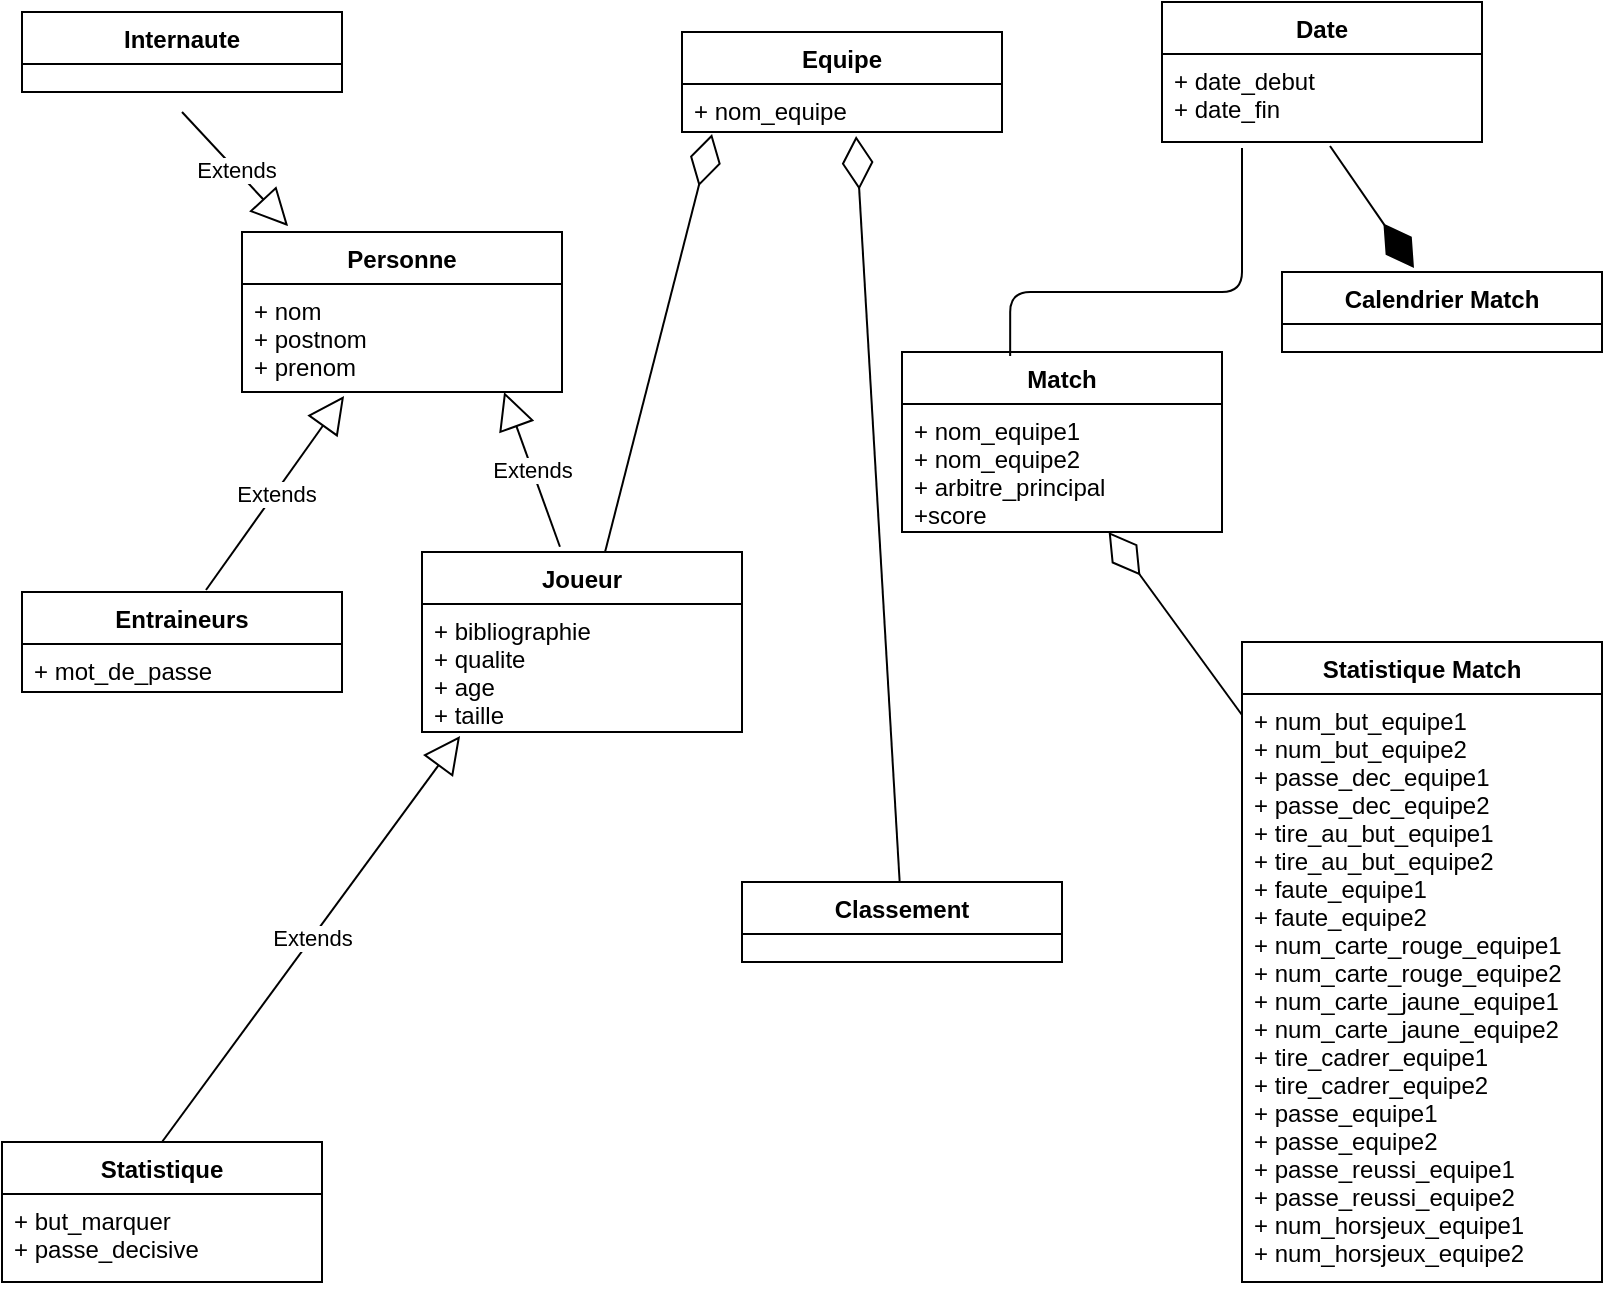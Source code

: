 <mxfile version="12.2.4" pages="1"><diagram id="Iy4sZwDI2F2iJTEgUoI2" name="Page-1"><mxGraphModel dx="760" dy="434" grid="1" gridSize="10" guides="1" tooltips="1" connect="1" arrows="1" fold="1" page="1" pageScale="1" pageWidth="827" pageHeight="1169" math="0" shadow="0"><root><mxCell id="0"/><mxCell id="1" parent="0"/><mxCell id="3" value="Personne" style="swimlane;fontStyle=1;align=center;verticalAlign=top;childLayout=stackLayout;horizontal=1;startSize=26;horizontalStack=0;resizeParent=1;resizeParentMax=0;resizeLast=0;collapsible=1;marginBottom=0;" parent="1" vertex="1"><mxGeometry x="140" y="120" width="160" height="80" as="geometry"/></mxCell><mxCell id="4" value="+ nom&#10;+ postnom&#10;+ prenom&#10;" style="text;strokeColor=none;fillColor=none;align=left;verticalAlign=top;spacingLeft=4;spacingRight=4;overflow=hidden;rotatable=0;points=[[0,0.5],[1,0.5]];portConstraint=eastwest;" parent="3" vertex="1"><mxGeometry y="26" width="160" height="54" as="geometry"/></mxCell><mxCell id="10" value="Joueur" style="swimlane;fontStyle=1;align=center;verticalAlign=top;childLayout=stackLayout;horizontal=1;startSize=26;horizontalStack=0;resizeParent=1;resizeParentMax=0;resizeLast=0;collapsible=1;marginBottom=0;" parent="1" vertex="1"><mxGeometry x="230" y="280" width="160" height="90" as="geometry"/></mxCell><mxCell id="11" value="+ bibliographie&#10;+ qualite&#10;+ age&#10;+ taille&#10;&#10;" style="text;strokeColor=none;fillColor=none;align=left;verticalAlign=top;spacingLeft=4;spacingRight=4;overflow=hidden;rotatable=0;points=[[0,0.5],[1,0.5]];portConstraint=eastwest;" parent="10" vertex="1"><mxGeometry y="26" width="160" height="64" as="geometry"/></mxCell><mxCell id="25" value="Extends" style="endArrow=block;endSize=16;endFill=0;html=1;entryX=0.319;entryY=1.037;entryDx=0;entryDy=0;entryPerimeter=0;exitX=0.575;exitY=-0.02;exitDx=0;exitDy=0;exitPerimeter=0;" parent="1" source="29" target="4" edge="1"><mxGeometry width="160" relative="1" as="geometry"><mxPoint x="150" y="269.5" as="sourcePoint"/><mxPoint x="310" y="269.5" as="targetPoint"/></mxGeometry></mxCell><mxCell id="27" value="Statistique" style="swimlane;fontStyle=1;align=center;verticalAlign=top;childLayout=stackLayout;horizontal=1;startSize=26;horizontalStack=0;resizeParent=1;resizeParentMax=0;resizeLast=0;collapsible=1;marginBottom=0;" parent="1" vertex="1"><mxGeometry x="20" y="575" width="160" height="70" as="geometry"/></mxCell><mxCell id="28" value="+ but_marquer&#10;+ passe_decisive&#10;&#10;" style="text;strokeColor=none;fillColor=none;align=left;verticalAlign=top;spacingLeft=4;spacingRight=4;overflow=hidden;rotatable=0;points=[[0,0.5],[1,0.5]];portConstraint=eastwest;" parent="27" vertex="1"><mxGeometry y="26" width="160" height="44" as="geometry"/></mxCell><mxCell id="29" value="Entraineurs" style="swimlane;fontStyle=1;align=center;verticalAlign=top;childLayout=stackLayout;horizontal=1;startSize=26;horizontalStack=0;resizeParent=1;resizeParentMax=0;resizeLast=0;collapsible=1;marginBottom=0;" parent="1" vertex="1"><mxGeometry x="30" y="300" width="160" height="50" as="geometry"/></mxCell><mxCell id="30" value="+ mot_de_passe&#10;&#10;" style="text;strokeColor=none;fillColor=none;align=left;verticalAlign=top;spacingLeft=4;spacingRight=4;overflow=hidden;rotatable=0;points=[[0,0.5],[1,0.5]];portConstraint=eastwest;" parent="29" vertex="1"><mxGeometry y="26" width="160" height="24" as="geometry"/></mxCell><mxCell id="32" value="Extends" style="endArrow=block;endSize=16;endFill=0;html=1;entryX=0.319;entryY=1.037;entryDx=0;entryDy=0;entryPerimeter=0;exitX=0.431;exitY=-0.029;exitDx=0;exitDy=0;exitPerimeter=0;" parent="1" source="10" edge="1"><mxGeometry width="160" relative="1" as="geometry"><mxPoint x="230" y="267.5" as="sourcePoint"/><mxPoint x="271.04" y="199.998" as="targetPoint"/></mxGeometry></mxCell><mxCell id="33" value="Internaute" style="swimlane;fontStyle=1;align=center;verticalAlign=top;childLayout=stackLayout;horizontal=1;startSize=26;horizontalStack=0;resizeParent=1;resizeParentMax=0;resizeLast=0;collapsible=1;marginBottom=0;" parent="1" vertex="1"><mxGeometry x="30" y="10" width="160" height="40" as="geometry"/></mxCell><mxCell id="37" value="Extends" style="endArrow=block;endSize=16;endFill=0;html=1;entryX=0.144;entryY=-0.037;entryDx=0;entryDy=0;entryPerimeter=0;" parent="1" target="3" edge="1"><mxGeometry width="160" relative="1" as="geometry"><mxPoint x="110" y="60" as="sourcePoint"/><mxPoint x="249.04" y="19.998" as="targetPoint"/></mxGeometry></mxCell><mxCell id="38" value="Equipe" style="swimlane;fontStyle=1;align=center;verticalAlign=top;childLayout=stackLayout;horizontal=1;startSize=26;horizontalStack=0;resizeParent=1;resizeParentMax=0;resizeLast=0;collapsible=1;marginBottom=0;" parent="1" vertex="1"><mxGeometry x="360" y="20" width="160" height="50" as="geometry"/></mxCell><mxCell id="39" value="+ nom_equipe&#10;&#10;" style="text;strokeColor=none;fillColor=none;align=left;verticalAlign=top;spacingLeft=4;spacingRight=4;overflow=hidden;rotatable=0;points=[[0,0.5],[1,0.5]];portConstraint=eastwest;" parent="38" vertex="1"><mxGeometry y="26" width="160" height="24" as="geometry"/></mxCell><mxCell id="45" value="" style="endArrow=diamondThin;endFill=0;endSize=24;html=1;entryX=0.094;entryY=1.042;entryDx=0;entryDy=0;entryPerimeter=0;" parent="1" source="10" target="39" edge="1"><mxGeometry width="160" relative="1" as="geometry"><mxPoint x="340" y="260" as="sourcePoint"/><mxPoint x="500" y="260" as="targetPoint"/></mxGeometry></mxCell><mxCell id="46" value="Match" style="swimlane;fontStyle=1;align=center;verticalAlign=top;childLayout=stackLayout;horizontal=1;startSize=26;horizontalStack=0;resizeParent=1;resizeParentMax=0;resizeLast=0;collapsible=1;marginBottom=0;" parent="1" vertex="1"><mxGeometry x="470" y="180" width="160" height="90" as="geometry"/></mxCell><mxCell id="47" value="+ nom_equipe1&#10;+ nom_equipe2&#10;+ arbitre_principal&#10;+score&#10;" style="text;strokeColor=none;fillColor=none;align=left;verticalAlign=top;spacingLeft=4;spacingRight=4;overflow=hidden;rotatable=0;points=[[0,0.5],[1,0.5]];portConstraint=eastwest;" parent="46" vertex="1"><mxGeometry y="26" width="160" height="64" as="geometry"/></mxCell><mxCell id="48" value="Date" style="swimlane;fontStyle=1;align=center;verticalAlign=top;childLayout=stackLayout;horizontal=1;startSize=26;horizontalStack=0;resizeParent=1;resizeParentMax=0;resizeLast=0;collapsible=1;marginBottom=0;" parent="1" vertex="1"><mxGeometry x="600" y="5" width="160" height="70" as="geometry"/></mxCell><mxCell id="49" value="+ date_debut&#10;+ date_fin&#10;" style="text;strokeColor=none;fillColor=none;align=left;verticalAlign=top;spacingLeft=4;spacingRight=4;overflow=hidden;rotatable=0;points=[[0,0.5],[1,0.5]];portConstraint=eastwest;" parent="48" vertex="1"><mxGeometry y="26" width="160" height="44" as="geometry"/></mxCell><mxCell id="52" value="" style="endArrow=diamondThin;endFill=1;endSize=24;html=1;exitX=0.525;exitY=1.045;exitDx=0;exitDy=0;exitPerimeter=0;" parent="1" source="49" edge="1"><mxGeometry width="160" relative="1" as="geometry"><mxPoint x="640" y="140" as="sourcePoint"/><mxPoint x="726" y="138" as="targetPoint"/></mxGeometry></mxCell><mxCell id="58" value="Calendrier Match" style="swimlane;fontStyle=1;align=center;verticalAlign=top;childLayout=stackLayout;horizontal=1;startSize=26;horizontalStack=0;resizeParent=1;resizeParentMax=0;resizeLast=0;collapsible=1;marginBottom=0;" parent="1" vertex="1"><mxGeometry x="660" y="140" width="160" height="40" as="geometry"/></mxCell><mxCell id="60" value="Classement" style="swimlane;fontStyle=1;align=center;verticalAlign=top;childLayout=stackLayout;horizontal=1;startSize=26;horizontalStack=0;resizeParent=1;resizeParentMax=0;resizeLast=0;collapsible=1;marginBottom=0;" parent="1" vertex="1"><mxGeometry x="390" y="445" width="160" height="40" as="geometry"/></mxCell><mxCell id="62" value="" style="endArrow=diamondThin;endFill=0;endSize=24;html=1;entryX=0.544;entryY=1.083;entryDx=0;entryDy=0;entryPerimeter=0;" parent="1" source="60" target="39" edge="1"><mxGeometry width="160" relative="1" as="geometry"><mxPoint x="550.04" y="0.012" as="sourcePoint"/><mxPoint x="450" y="84" as="targetPoint"/></mxGeometry></mxCell><mxCell id="63" value="" style="endArrow=none;html=1;edgeStyle=orthogonalEdgeStyle;exitX=0.338;exitY=0.022;exitDx=0;exitDy=0;exitPerimeter=0;" parent="1" source="46" edge="1"><mxGeometry relative="1" as="geometry"><mxPoint x="493" y="130" as="sourcePoint"/><mxPoint x="640" y="78" as="targetPoint"/><Array as="points"><mxPoint x="524" y="150"/><mxPoint x="640" y="150"/></Array></mxGeometry></mxCell><mxCell id="64" value="" style="resizable=0;html=1;align=left;verticalAlign=bottom;labelBackgroundColor=#ffffff;fontSize=10;" parent="63" connectable="0" vertex="1"><mxGeometry x="-1" relative="1" as="geometry"/></mxCell><mxCell id="65" value="" style="resizable=0;html=1;align=right;verticalAlign=bottom;labelBackgroundColor=#ffffff;fontSize=10;" parent="63" connectable="0" vertex="1"><mxGeometry x="1" relative="1" as="geometry"/></mxCell><mxCell id="66" value="Statistique Match" style="swimlane;fontStyle=1;align=center;verticalAlign=top;childLayout=stackLayout;horizontal=1;startSize=26;horizontalStack=0;resizeParent=1;resizeParentMax=0;resizeLast=0;collapsible=1;marginBottom=0;" parent="1" vertex="1"><mxGeometry x="640" y="325" width="180" height="320" as="geometry"/></mxCell><mxCell id="67" value="+ num_but_equipe1&#10;+ num_but_equipe2&#10;+ passe_dec_equipe1&#10;+ passe_dec_equipe2&#10;+ tire_au_but_equipe1&#10;+ tire_au_but_equipe2&#10;+ faute_equipe1&#10;+ faute_equipe2&#10;+ num_carte_rouge_equipe1&#10;+ num_carte_rouge_equipe2&#10;+ num_carte_jaune_equipe1&#10;+ num_carte_jaune_equipe2&#10;+ tire_cadrer_equipe1&#10;+ tire_cadrer_equipe2&#10;+ passe_equipe1&#10;+ passe_equipe2&#10;+ passe_reussi_equipe1&#10;+ passe_reussi_equipe2&#10;+ num_horsjeux_equipe1&#10;+ num_horsjeux_equipe2&#10;" style="text;strokeColor=none;fillColor=none;align=left;verticalAlign=top;spacingLeft=4;spacingRight=4;overflow=hidden;rotatable=0;points=[[0,0.5],[1,0.5]];portConstraint=eastwest;" parent="66" vertex="1"><mxGeometry y="26" width="180" height="294" as="geometry"/></mxCell><mxCell id="68" value="" style="endArrow=diamondThin;endFill=0;endSize=24;html=1;" parent="1" source="66" target="47" edge="1"><mxGeometry width="160" relative="1" as="geometry"><mxPoint x="583.755" y="638" as="sourcePoint"/><mxPoint x="616.04" y="269.992" as="targetPoint"/></mxGeometry></mxCell><mxCell id="69" value="Extends" style="endArrow=block;endSize=16;endFill=0;html=1;exitX=0.5;exitY=0;exitDx=0;exitDy=0;entryX=0.119;entryY=1.031;entryDx=0;entryDy=0;entryPerimeter=0;" parent="1" source="27" target="11" edge="1"><mxGeometry width="160" relative="1" as="geometry"><mxPoint x="110" y="570" as="sourcePoint"/><mxPoint x="230" y="400" as="targetPoint"/></mxGeometry></mxCell></root></mxGraphModel></diagram></mxfile>